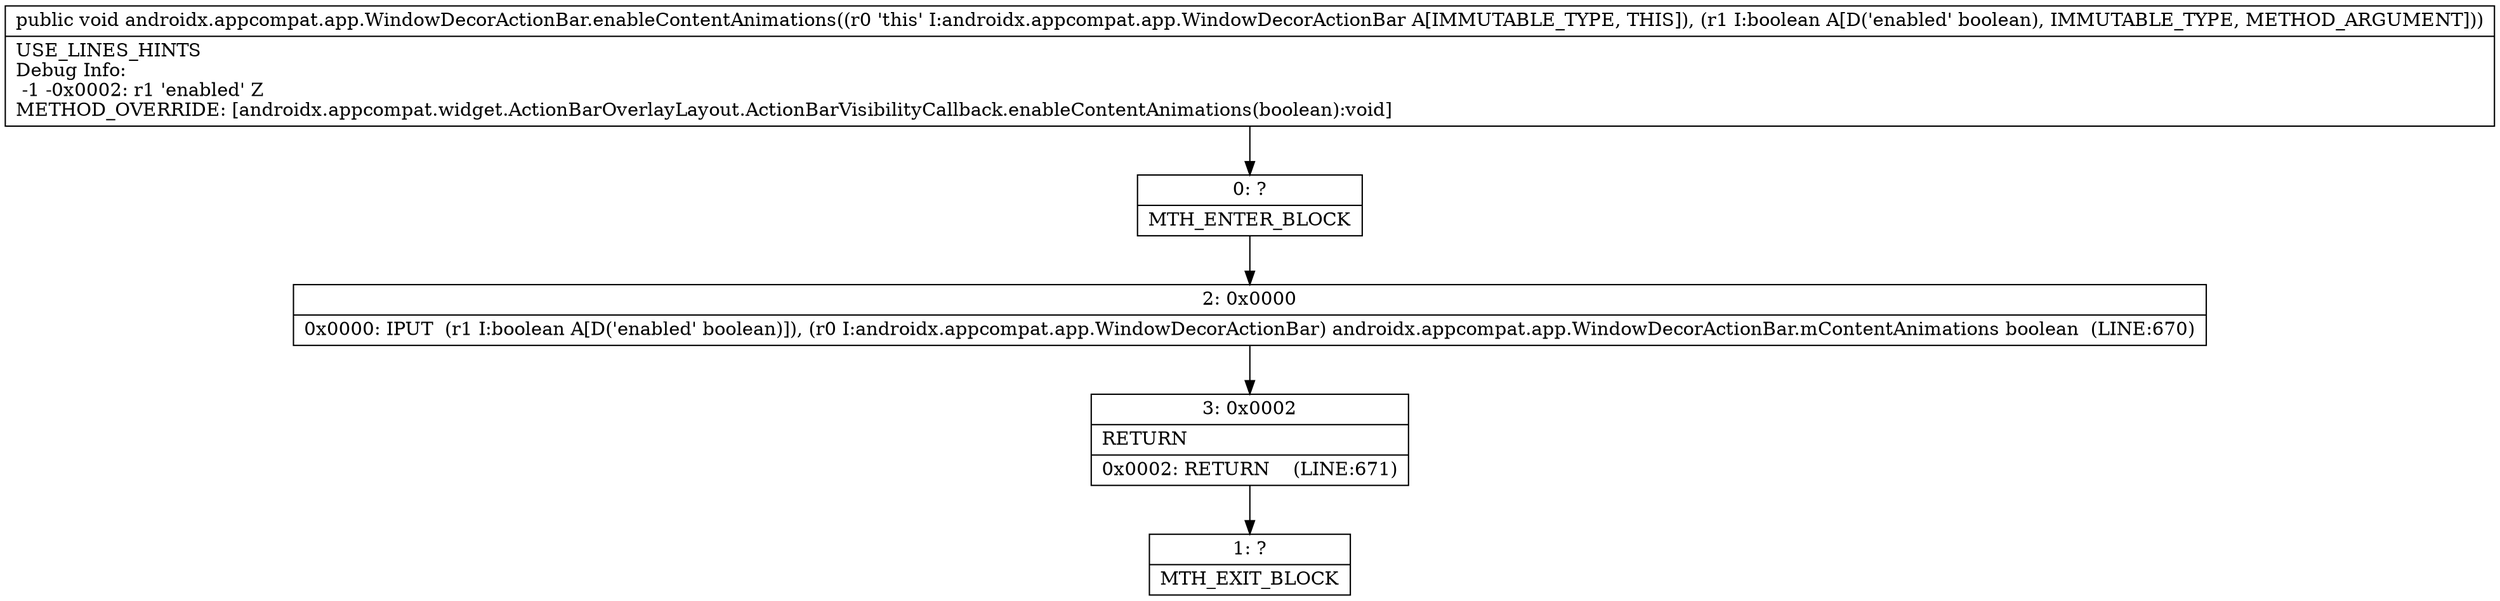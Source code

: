 digraph "CFG forandroidx.appcompat.app.WindowDecorActionBar.enableContentAnimations(Z)V" {
Node_0 [shape=record,label="{0\:\ ?|MTH_ENTER_BLOCK\l}"];
Node_2 [shape=record,label="{2\:\ 0x0000|0x0000: IPUT  (r1 I:boolean A[D('enabled' boolean)]), (r0 I:androidx.appcompat.app.WindowDecorActionBar) androidx.appcompat.app.WindowDecorActionBar.mContentAnimations boolean  (LINE:670)\l}"];
Node_3 [shape=record,label="{3\:\ 0x0002|RETURN\l|0x0002: RETURN    (LINE:671)\l}"];
Node_1 [shape=record,label="{1\:\ ?|MTH_EXIT_BLOCK\l}"];
MethodNode[shape=record,label="{public void androidx.appcompat.app.WindowDecorActionBar.enableContentAnimations((r0 'this' I:androidx.appcompat.app.WindowDecorActionBar A[IMMUTABLE_TYPE, THIS]), (r1 I:boolean A[D('enabled' boolean), IMMUTABLE_TYPE, METHOD_ARGUMENT]))  | USE_LINES_HINTS\lDebug Info:\l  \-1 \-0x0002: r1 'enabled' Z\lMETHOD_OVERRIDE: [androidx.appcompat.widget.ActionBarOverlayLayout.ActionBarVisibilityCallback.enableContentAnimations(boolean):void]\l}"];
MethodNode -> Node_0;Node_0 -> Node_2;
Node_2 -> Node_3;
Node_3 -> Node_1;
}

